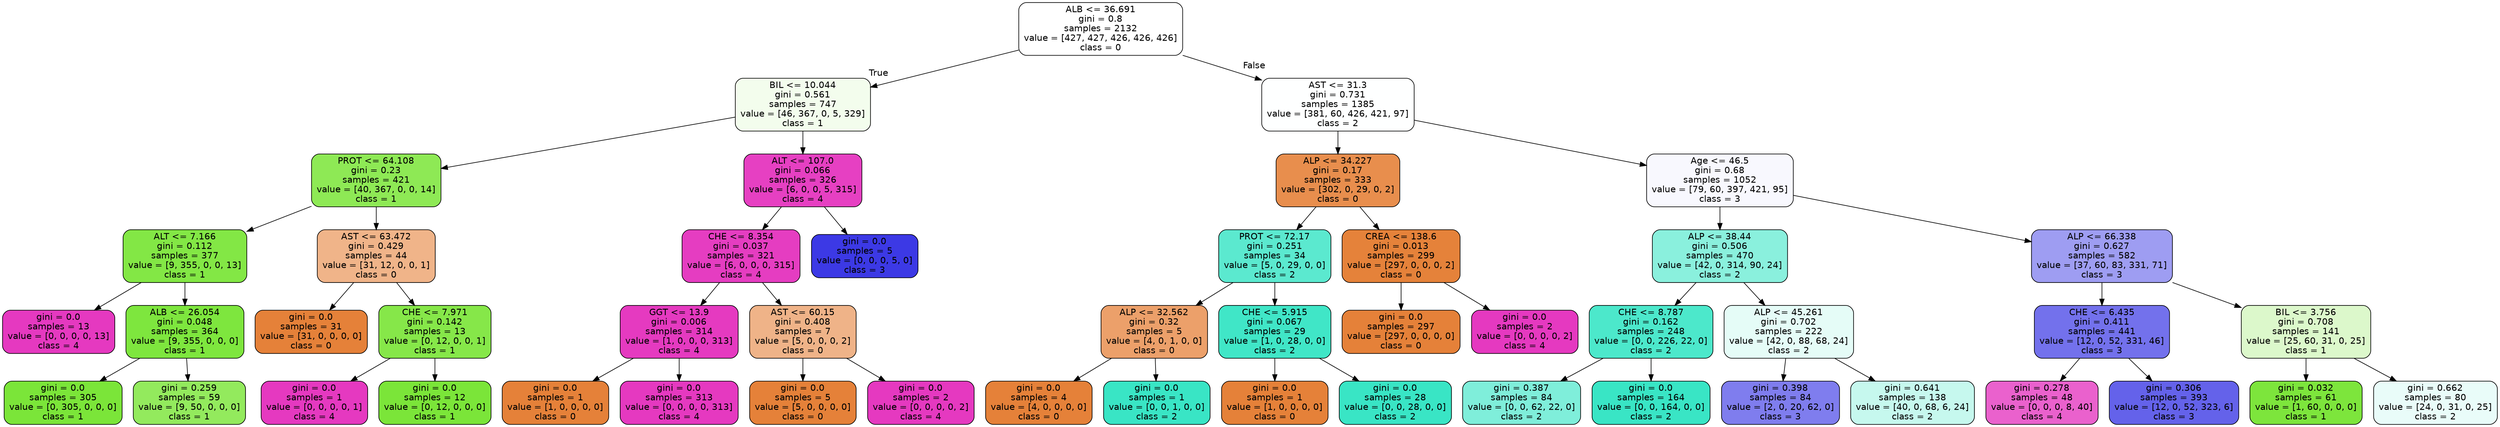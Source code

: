 digraph Tree {
node [shape=box, style="filled, rounded", color="black", fontname="helvetica"] ;
edge [fontname="helvetica"] ;
0 [label="ALB <= 36.691\ngini = 0.8\nsamples = 2132\nvalue = [427, 427, 426, 426, 426]\nclass = 0", fillcolor="#ffffff"] ;
1 [label="BIL <= 10.044\ngini = 0.561\nsamples = 747\nvalue = [46, 367, 0, 5, 329]\nclass = 1", fillcolor="#f3fded"] ;
0 -> 1 [labeldistance=2.5, labelangle=45, headlabel="True"] ;
2 [label="PROT <= 64.108\ngini = 0.23\nsamples = 421\nvalue = [40, 367, 0, 0, 14]\nclass = 1", fillcolor="#8ee955"] ;
1 -> 2 ;
3 [label="ALT <= 7.166\ngini = 0.112\nsamples = 377\nvalue = [9, 355, 0, 0, 13]\nclass = 1", fillcolor="#83e745"] ;
2 -> 3 ;
4 [label="gini = 0.0\nsamples = 13\nvalue = [0, 0, 0, 0, 13]\nclass = 4", fillcolor="#e539c0"] ;
3 -> 4 ;
5 [label="ALB <= 26.054\ngini = 0.048\nsamples = 364\nvalue = [9, 355, 0, 0, 0]\nclass = 1", fillcolor="#7ee63e"] ;
3 -> 5 ;
6 [label="gini = 0.0\nsamples = 305\nvalue = [0, 305, 0, 0, 0]\nclass = 1", fillcolor="#7be539"] ;
5 -> 6 ;
7 [label="gini = 0.259\nsamples = 59\nvalue = [9, 50, 0, 0, 0]\nclass = 1", fillcolor="#93ea5d"] ;
5 -> 7 ;
8 [label="AST <= 63.472\ngini = 0.429\nsamples = 44\nvalue = [31, 12, 0, 0, 1]\nclass = 0", fillcolor="#f0b489"] ;
2 -> 8 ;
9 [label="gini = 0.0\nsamples = 31\nvalue = [31, 0, 0, 0, 0]\nclass = 0", fillcolor="#e58139"] ;
8 -> 9 ;
10 [label="CHE <= 7.971\ngini = 0.142\nsamples = 13\nvalue = [0, 12, 0, 0, 1]\nclass = 1", fillcolor="#86e749"] ;
8 -> 10 ;
11 [label="gini = 0.0\nsamples = 1\nvalue = [0, 0, 0, 0, 1]\nclass = 4", fillcolor="#e539c0"] ;
10 -> 11 ;
12 [label="gini = 0.0\nsamples = 12\nvalue = [0, 12, 0, 0, 0]\nclass = 1", fillcolor="#7be539"] ;
10 -> 12 ;
13 [label="ALT <= 107.0\ngini = 0.066\nsamples = 326\nvalue = [6, 0, 0, 5, 315]\nclass = 4", fillcolor="#e640c2"] ;
1 -> 13 ;
14 [label="CHE <= 8.354\ngini = 0.037\nsamples = 321\nvalue = [6, 0, 0, 0, 315]\nclass = 4", fillcolor="#e53dc1"] ;
13 -> 14 ;
15 [label="GGT <= 13.9\ngini = 0.006\nsamples = 314\nvalue = [1, 0, 0, 0, 313]\nclass = 4", fillcolor="#e53ac0"] ;
14 -> 15 ;
16 [label="gini = 0.0\nsamples = 1\nvalue = [1, 0, 0, 0, 0]\nclass = 0", fillcolor="#e58139"] ;
15 -> 16 ;
17 [label="gini = 0.0\nsamples = 313\nvalue = [0, 0, 0, 0, 313]\nclass = 4", fillcolor="#e539c0"] ;
15 -> 17 ;
18 [label="AST <= 60.15\ngini = 0.408\nsamples = 7\nvalue = [5, 0, 0, 0, 2]\nclass = 0", fillcolor="#efb388"] ;
14 -> 18 ;
19 [label="gini = 0.0\nsamples = 5\nvalue = [5, 0, 0, 0, 0]\nclass = 0", fillcolor="#e58139"] ;
18 -> 19 ;
20 [label="gini = 0.0\nsamples = 2\nvalue = [0, 0, 0, 0, 2]\nclass = 4", fillcolor="#e539c0"] ;
18 -> 20 ;
21 [label="gini = 0.0\nsamples = 5\nvalue = [0, 0, 0, 5, 0]\nclass = 3", fillcolor="#3c39e5"] ;
13 -> 21 ;
22 [label="AST <= 31.3\ngini = 0.731\nsamples = 1385\nvalue = [381, 60, 426, 421, 97]\nclass = 2", fillcolor="#feffff"] ;
0 -> 22 [labeldistance=2.5, labelangle=-45, headlabel="False"] ;
23 [label="ALP <= 34.227\ngini = 0.17\nsamples = 333\nvalue = [302, 0, 29, 0, 2]\nclass = 0", fillcolor="#e88e4d"] ;
22 -> 23 ;
24 [label="PROT <= 72.17\ngini = 0.251\nsamples = 34\nvalue = [5, 0, 29, 0, 0]\nclass = 2", fillcolor="#5be9cf"] ;
23 -> 24 ;
25 [label="ALP <= 32.562\ngini = 0.32\nsamples = 5\nvalue = [4, 0, 1, 0, 0]\nclass = 0", fillcolor="#eca06a"] ;
24 -> 25 ;
26 [label="gini = 0.0\nsamples = 4\nvalue = [4, 0, 0, 0, 0]\nclass = 0", fillcolor="#e58139"] ;
25 -> 26 ;
27 [label="gini = 0.0\nsamples = 1\nvalue = [0, 0, 1, 0, 0]\nclass = 2", fillcolor="#39e5c5"] ;
25 -> 27 ;
28 [label="CHE <= 5.915\ngini = 0.067\nsamples = 29\nvalue = [1, 0, 28, 0, 0]\nclass = 2", fillcolor="#40e6c7"] ;
24 -> 28 ;
29 [label="gini = 0.0\nsamples = 1\nvalue = [1, 0, 0, 0, 0]\nclass = 0", fillcolor="#e58139"] ;
28 -> 29 ;
30 [label="gini = 0.0\nsamples = 28\nvalue = [0, 0, 28, 0, 0]\nclass = 2", fillcolor="#39e5c5"] ;
28 -> 30 ;
31 [label="CREA <= 138.6\ngini = 0.013\nsamples = 299\nvalue = [297, 0, 0, 0, 2]\nclass = 0", fillcolor="#e5823a"] ;
23 -> 31 ;
32 [label="gini = 0.0\nsamples = 297\nvalue = [297, 0, 0, 0, 0]\nclass = 0", fillcolor="#e58139"] ;
31 -> 32 ;
33 [label="gini = 0.0\nsamples = 2\nvalue = [0, 0, 0, 0, 2]\nclass = 4", fillcolor="#e539c0"] ;
31 -> 33 ;
34 [label="Age <= 46.5\ngini = 0.68\nsamples = 1052\nvalue = [79, 60, 397, 421, 95]\nclass = 3", fillcolor="#f8f8fe"] ;
22 -> 34 ;
35 [label="ALP <= 38.44\ngini = 0.506\nsamples = 470\nvalue = [42, 0, 314, 90, 24]\nclass = 2", fillcolor="#8af0dd"] ;
34 -> 35 ;
36 [label="CHE <= 8.787\ngini = 0.162\nsamples = 248\nvalue = [0, 0, 226, 22, 0]\nclass = 2", fillcolor="#4ce8cb"] ;
35 -> 36 ;
37 [label="gini = 0.387\nsamples = 84\nvalue = [0, 0, 62, 22, 0]\nclass = 2", fillcolor="#7feeda"] ;
36 -> 37 ;
38 [label="gini = 0.0\nsamples = 164\nvalue = [0, 0, 164, 0, 0]\nclass = 2", fillcolor="#39e5c5"] ;
36 -> 38 ;
39 [label="ALP <= 45.261\ngini = 0.702\nsamples = 222\nvalue = [42, 0, 88, 68, 24]\nclass = 2", fillcolor="#e5fcf7"] ;
35 -> 39 ;
40 [label="gini = 0.398\nsamples = 84\nvalue = [2, 0, 20, 62, 0]\nclass = 3", fillcolor="#7f7dee"] ;
39 -> 40 ;
41 [label="gini = 0.641\nsamples = 138\nvalue = [40, 0, 68, 6, 24]\nclass = 2", fillcolor="#c6f8ee"] ;
39 -> 41 ;
42 [label="ALP <= 66.338\ngini = 0.627\nsamples = 582\nvalue = [37, 60, 83, 331, 71]\nclass = 3", fillcolor="#9e9df2"] ;
34 -> 42 ;
43 [label="CHE <= 6.435\ngini = 0.411\nsamples = 441\nvalue = [12, 0, 52, 331, 46]\nclass = 3", fillcolor="#7371ec"] ;
42 -> 43 ;
44 [label="gini = 0.278\nsamples = 48\nvalue = [0, 0, 0, 8, 40]\nclass = 4", fillcolor="#ea61cd"] ;
43 -> 44 ;
45 [label="gini = 0.306\nsamples = 393\nvalue = [12, 0, 52, 323, 6]\nclass = 3", fillcolor="#6462ea"] ;
43 -> 45 ;
46 [label="BIL <= 3.756\ngini = 0.708\nsamples = 141\nvalue = [25, 60, 31, 0, 25]\nclass = 1", fillcolor="#dcf8cb"] ;
42 -> 46 ;
47 [label="gini = 0.032\nsamples = 61\nvalue = [1, 60, 0, 0, 0]\nclass = 1", fillcolor="#7de53c"] ;
46 -> 47 ;
48 [label="gini = 0.662\nsamples = 80\nvalue = [24, 0, 31, 0, 25]\nclass = 2", fillcolor="#e9fcf9"] ;
46 -> 48 ;
}